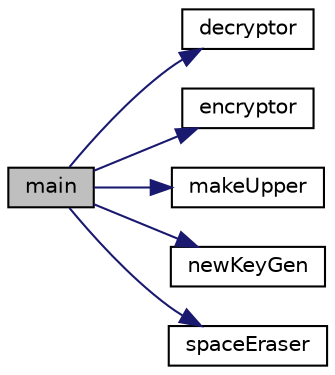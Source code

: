 digraph "main"
{
 // LATEX_PDF_SIZE
  edge [fontname="Helvetica",fontsize="10",labelfontname="Helvetica",labelfontsize="10"];
  node [fontname="Helvetica",fontsize="10",shape=record];
  rankdir="LR";
  Node1 [label="main",height=0.2,width=0.4,color="black", fillcolor="grey75", style="filled", fontcolor="black",tooltip=" "];
  Node1 -> Node2 [color="midnightblue",fontsize="10",style="solid",fontname="Helvetica"];
  Node2 [label="decryptor",height=0.2,width=0.4,color="black", fillcolor="white", style="filled",URL="$functions_8cpp.html#a665a0aae1e703379c900d3a630bf0108",tooltip=" "];
  Node1 -> Node3 [color="midnightblue",fontsize="10",style="solid",fontname="Helvetica"];
  Node3 [label="encryptor",height=0.2,width=0.4,color="black", fillcolor="white", style="filled",URL="$functions_8cpp.html#a459a82b52600416183055a902ed1722e",tooltip=" "];
  Node1 -> Node4 [color="midnightblue",fontsize="10",style="solid",fontname="Helvetica"];
  Node4 [label="makeUpper",height=0.2,width=0.4,color="black", fillcolor="white", style="filled",URL="$functions_8cpp.html#acf5d11d40dea811690ef0f1f6cba73b2",tooltip=" "];
  Node1 -> Node5 [color="midnightblue",fontsize="10",style="solid",fontname="Helvetica"];
  Node5 [label="newKeyGen",height=0.2,width=0.4,color="black", fillcolor="white", style="filled",URL="$functions_8cpp.html#a0c18ca30b7f105a3eb639e67cd892188",tooltip=" "];
  Node1 -> Node6 [color="midnightblue",fontsize="10",style="solid",fontname="Helvetica"];
  Node6 [label="spaceEraser",height=0.2,width=0.4,color="black", fillcolor="white", style="filled",URL="$functions_8cpp.html#a11fd09ea0edc9fd4ea733a185247147e",tooltip=" "];
}
